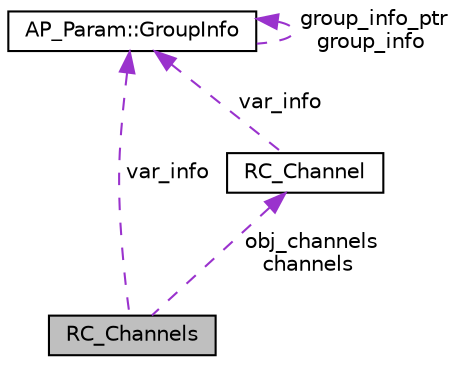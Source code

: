 digraph "RC_Channels"
{
 // INTERACTIVE_SVG=YES
  edge [fontname="Helvetica",fontsize="10",labelfontname="Helvetica",labelfontsize="10"];
  node [fontname="Helvetica",fontsize="10",shape=record];
  Node1 [label="RC_Channels",height=0.2,width=0.4,color="black", fillcolor="grey75", style="filled", fontcolor="black"];
  Node2 -> Node1 [dir="back",color="darkorchid3",fontsize="10",style="dashed",label=" var_info" ,fontname="Helvetica"];
  Node2 [label="AP_Param::GroupInfo",height=0.2,width=0.4,color="black", fillcolor="white", style="filled",URL="$structAP__Param_1_1GroupInfo.html"];
  Node2 -> Node2 [dir="back",color="darkorchid3",fontsize="10",style="dashed",label=" group_info_ptr\ngroup_info" ,fontname="Helvetica"];
  Node3 -> Node1 [dir="back",color="darkorchid3",fontsize="10",style="dashed",label=" obj_channels\nchannels" ,fontname="Helvetica"];
  Node3 [label="RC_Channel",height=0.2,width=0.4,color="black", fillcolor="white", style="filled",URL="$classRC__Channel.html",tooltip="Object managing one RC channel. "];
  Node2 -> Node3 [dir="back",color="darkorchid3",fontsize="10",style="dashed",label=" var_info" ,fontname="Helvetica"];
}
